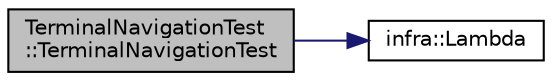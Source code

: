 digraph "TerminalNavigationTest::TerminalNavigationTest"
{
 // INTERACTIVE_SVG=YES
  edge [fontname="Helvetica",fontsize="10",labelfontname="Helvetica",labelfontsize="10"];
  node [fontname="Helvetica",fontsize="10",shape=record];
  rankdir="LR";
  Node0 [label="TerminalNavigationTest\l::TerminalNavigationTest",height=0.2,width=0.4,color="black", fillcolor="grey75", style="filled", fontcolor="black"];
  Node0 -> Node1 [color="midnightblue",fontsize="10",style="solid",fontname="Helvetica"];
  Node1 [label="infra::Lambda",height=0.2,width=0.4,color="black", fillcolor="white", style="filled",URL="$d0/de3/namespaceinfra.html#ad3c6bd8ed52c76540399aec31f6159d7"];
}
